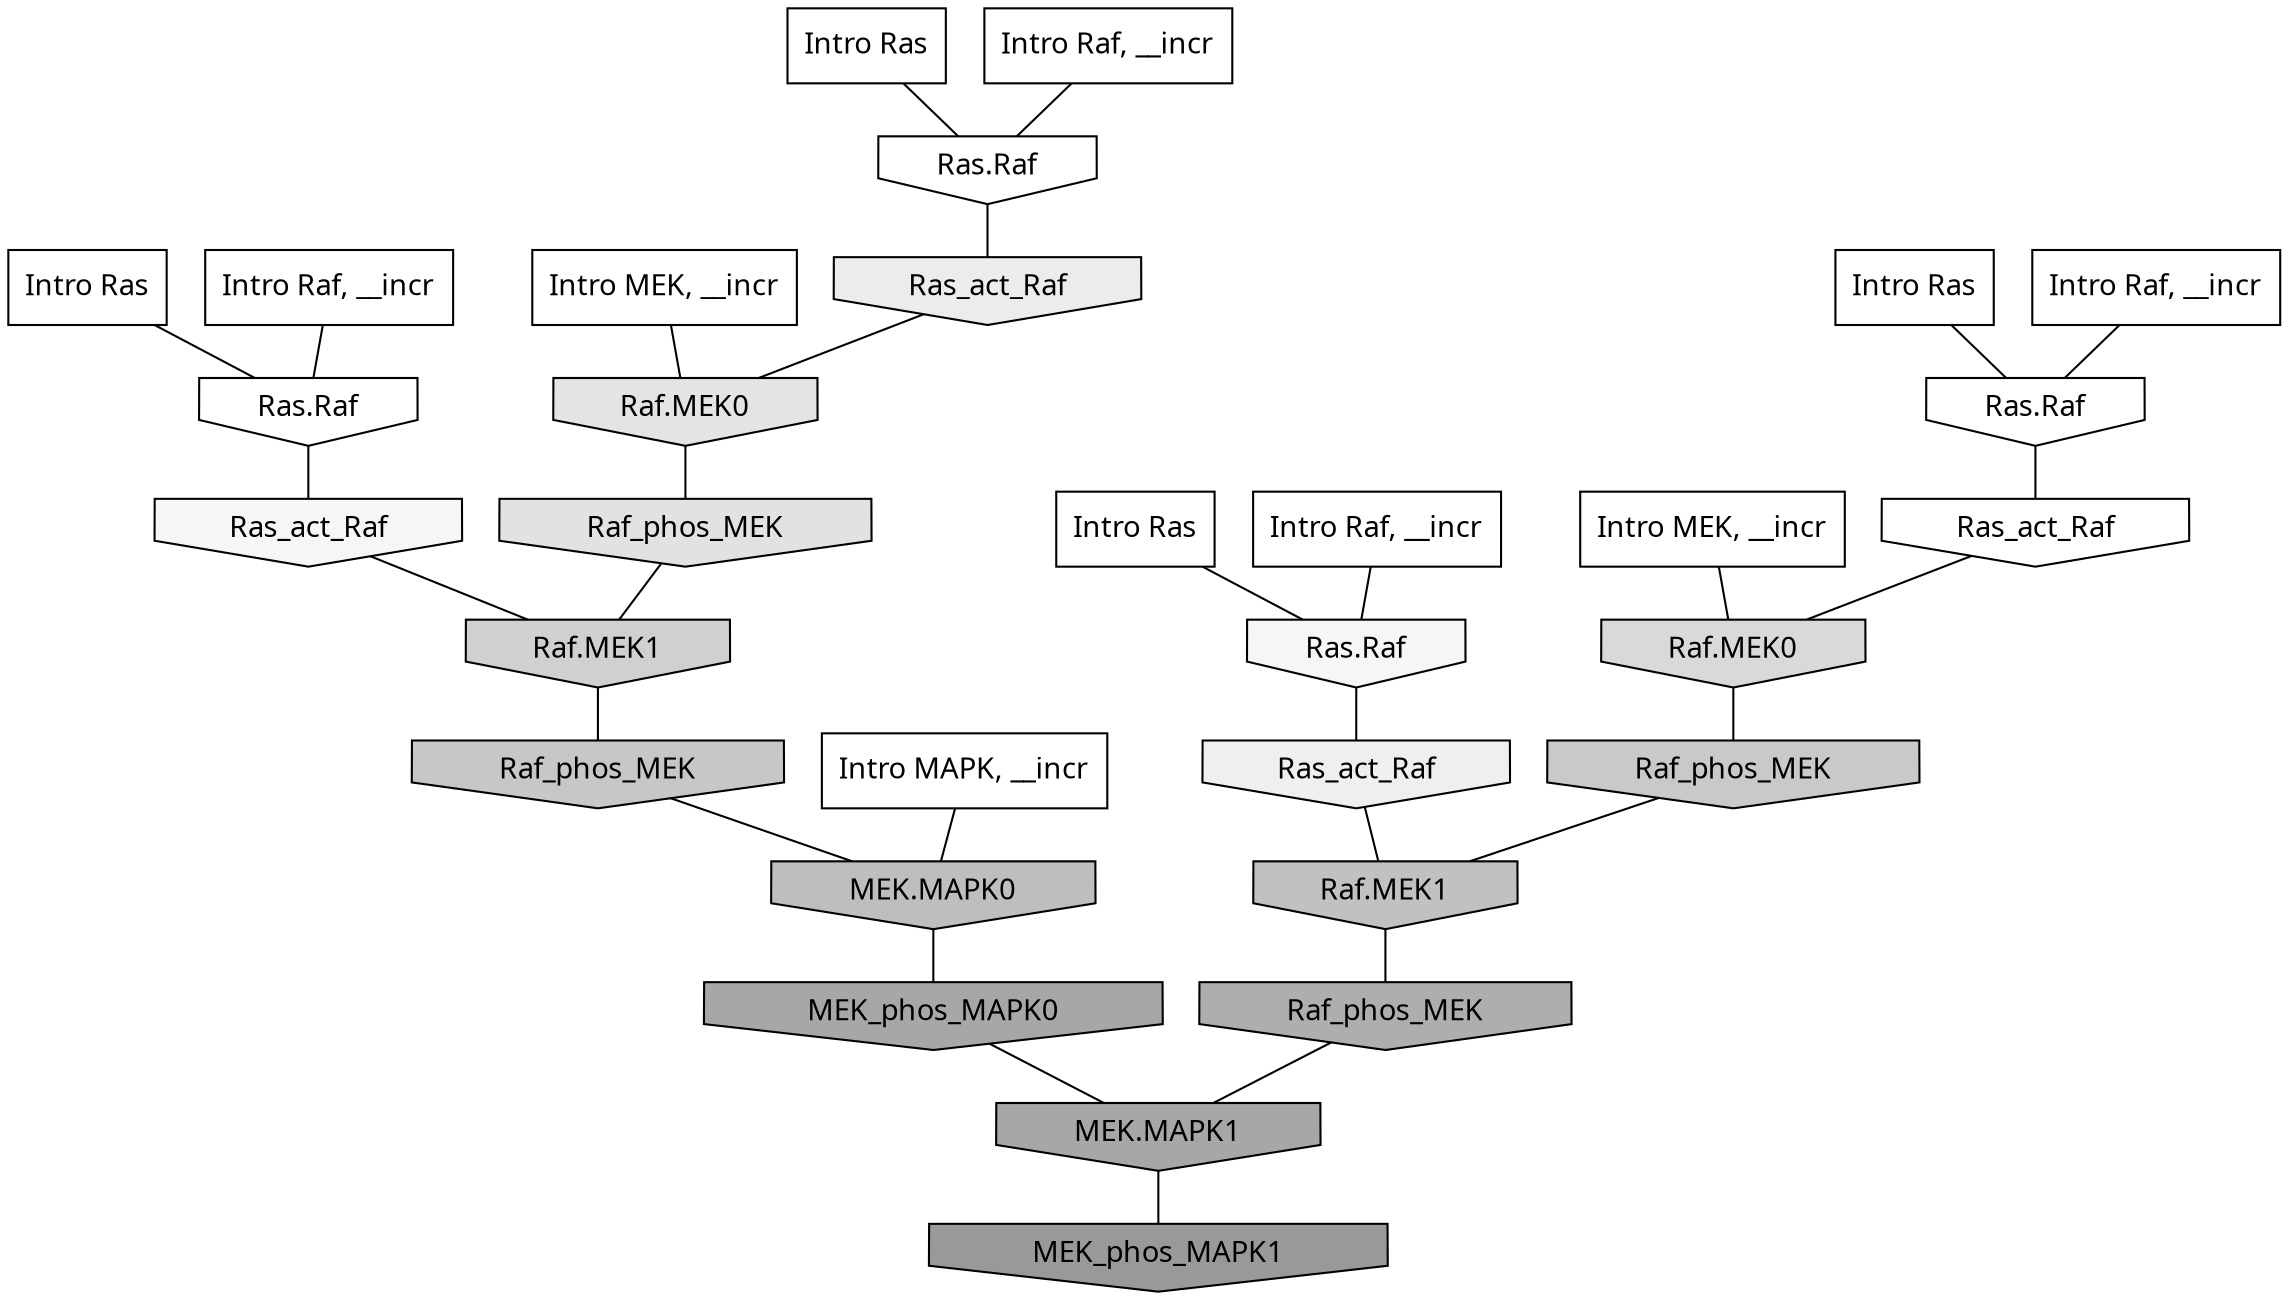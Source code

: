 digraph G{
  rankdir="TB";
  ranksep=0.30;
  node [fontname="CMU Serif"];
  edge [fontname="CMU Serif"];
  
  2 [label="Intro Ras", shape=rectangle, style=filled, fillcolor="0.000 0.000 1.000"]
  
  50 [label="Intro Ras", shape=rectangle, style=filled, fillcolor="0.000 0.000 1.000"]
  
  64 [label="Intro Ras", shape=rectangle, style=filled, fillcolor="0.000 0.000 1.000"]
  
  84 [label="Intro Ras", shape=rectangle, style=filled, fillcolor="0.000 0.000 1.000"]
  
  221 [label="Intro Raf, __incr", shape=rectangle, style=filled, fillcolor="0.000 0.000 1.000"]
  
  472 [label="Intro Raf, __incr", shape=rectangle, style=filled, fillcolor="0.000 0.000 1.000"]
  
  550 [label="Intro Raf, __incr", shape=rectangle, style=filled, fillcolor="0.000 0.000 1.000"]
  
  979 [label="Intro Raf, __incr", shape=rectangle, style=filled, fillcolor="0.000 0.000 1.000"]
  
  1658 [label="Intro MEK, __incr", shape=rectangle, style=filled, fillcolor="0.000 0.000 1.000"]
  
  1984 [label="Intro MEK, __incr", shape=rectangle, style=filled, fillcolor="0.000 0.000 1.000"]
  
  2239 [label="Intro MAPK, __incr", shape=rectangle, style=filled, fillcolor="0.000 0.000 1.000"]
  
  3271 [label="Ras.Raf", shape=invhouse, style=filled, fillcolor="0.000 0.000 1.000"]
  
  3281 [label="Ras.Raf", shape=invhouse, style=filled, fillcolor="0.000 0.000 1.000"]
  
  3304 [label="Ras_act_Raf", shape=invhouse, style=filled, fillcolor="0.000 0.000 1.000"]
  
  3322 [label="Ras.Raf", shape=invhouse, style=filled, fillcolor="0.000 0.000 0.998"]
  
  3560 [label="Ras_act_Raf", shape=invhouse, style=filled, fillcolor="0.000 0.000 0.964"]
  
  3592 [label="Ras.Raf", shape=invhouse, style=filled, fillcolor="0.000 0.000 0.961"]
  
  3899 [label="Ras_act_Raf", shape=invhouse, style=filled, fillcolor="0.000 0.000 0.936"]
  
  4129 [label="Ras_act_Raf", shape=invhouse, style=filled, fillcolor="0.000 0.000 0.922"]
  
  4595 [label="Raf.MEK0", shape=invhouse, style=filled, fillcolor="0.000 0.000 0.892"]
  
  4753 [label="Raf_phos_MEK", shape=invhouse, style=filled, fillcolor="0.000 0.000 0.883"]
  
  5414 [label="Raf.MEK0", shape=invhouse, style=filled, fillcolor="0.000 0.000 0.848"]
  
  6028 [label="Raf.MEK1", shape=invhouse, style=filled, fillcolor="0.000 0.000 0.814"]
  
  6750 [label="Raf_phos_MEK", shape=invhouse, style=filled, fillcolor="0.000 0.000 0.786"]
  
  6980 [label="Raf_phos_MEK", shape=invhouse, style=filled, fillcolor="0.000 0.000 0.778"]
  
  7722 [label="Raf.MEK1", shape=invhouse, style=filled, fillcolor="0.000 0.000 0.756"]
  
  8100 [label="MEK.MAPK0", shape=invhouse, style=filled, fillcolor="0.000 0.000 0.745"]
  
  10809 [label="Raf_phos_MEK", shape=invhouse, style=filled, fillcolor="0.000 0.000 0.683"]
  
  12394 [label="MEK_phos_MAPK0", shape=invhouse, style=filled, fillcolor="0.000 0.000 0.656"]
  
  12536 [label="MEK.MAPK1", shape=invhouse, style=filled, fillcolor="0.000 0.000 0.654"]
  
  16122 [label="MEK_phos_MAPK1", shape=invhouse, style=filled, fillcolor="0.000 0.000 0.600"]
  
  
  12536 -> 16122 [dir=none, color="0.000 0.000 0.000"] 
  12394 -> 12536 [dir=none, color="0.000 0.000 0.000"] 
  10809 -> 12536 [dir=none, color="0.000 0.000 0.000"] 
  8100 -> 12394 [dir=none, color="0.000 0.000 0.000"] 
  7722 -> 10809 [dir=none, color="0.000 0.000 0.000"] 
  6980 -> 8100 [dir=none, color="0.000 0.000 0.000"] 
  6750 -> 7722 [dir=none, color="0.000 0.000 0.000"] 
  6028 -> 6980 [dir=none, color="0.000 0.000 0.000"] 
  5414 -> 6750 [dir=none, color="0.000 0.000 0.000"] 
  4753 -> 6028 [dir=none, color="0.000 0.000 0.000"] 
  4595 -> 4753 [dir=none, color="0.000 0.000 0.000"] 
  4129 -> 4595 [dir=none, color="0.000 0.000 0.000"] 
  3899 -> 7722 [dir=none, color="0.000 0.000 0.000"] 
  3592 -> 3899 [dir=none, color="0.000 0.000 0.000"] 
  3560 -> 6028 [dir=none, color="0.000 0.000 0.000"] 
  3322 -> 3560 [dir=none, color="0.000 0.000 0.000"] 
  3304 -> 5414 [dir=none, color="0.000 0.000 0.000"] 
  3281 -> 3304 [dir=none, color="0.000 0.000 0.000"] 
  3271 -> 4129 [dir=none, color="0.000 0.000 0.000"] 
  2239 -> 8100 [dir=none, color="0.000 0.000 0.000"] 
  1984 -> 4595 [dir=none, color="0.000 0.000 0.000"] 
  1658 -> 5414 [dir=none, color="0.000 0.000 0.000"] 
  979 -> 3271 [dir=none, color="0.000 0.000 0.000"] 
  550 -> 3322 [dir=none, color="0.000 0.000 0.000"] 
  472 -> 3281 [dir=none, color="0.000 0.000 0.000"] 
  221 -> 3592 [dir=none, color="0.000 0.000 0.000"] 
  84 -> 3592 [dir=none, color="0.000 0.000 0.000"] 
  64 -> 3281 [dir=none, color="0.000 0.000 0.000"] 
  50 -> 3271 [dir=none, color="0.000 0.000 0.000"] 
  2 -> 3322 [dir=none, color="0.000 0.000 0.000"] 
  
  }
